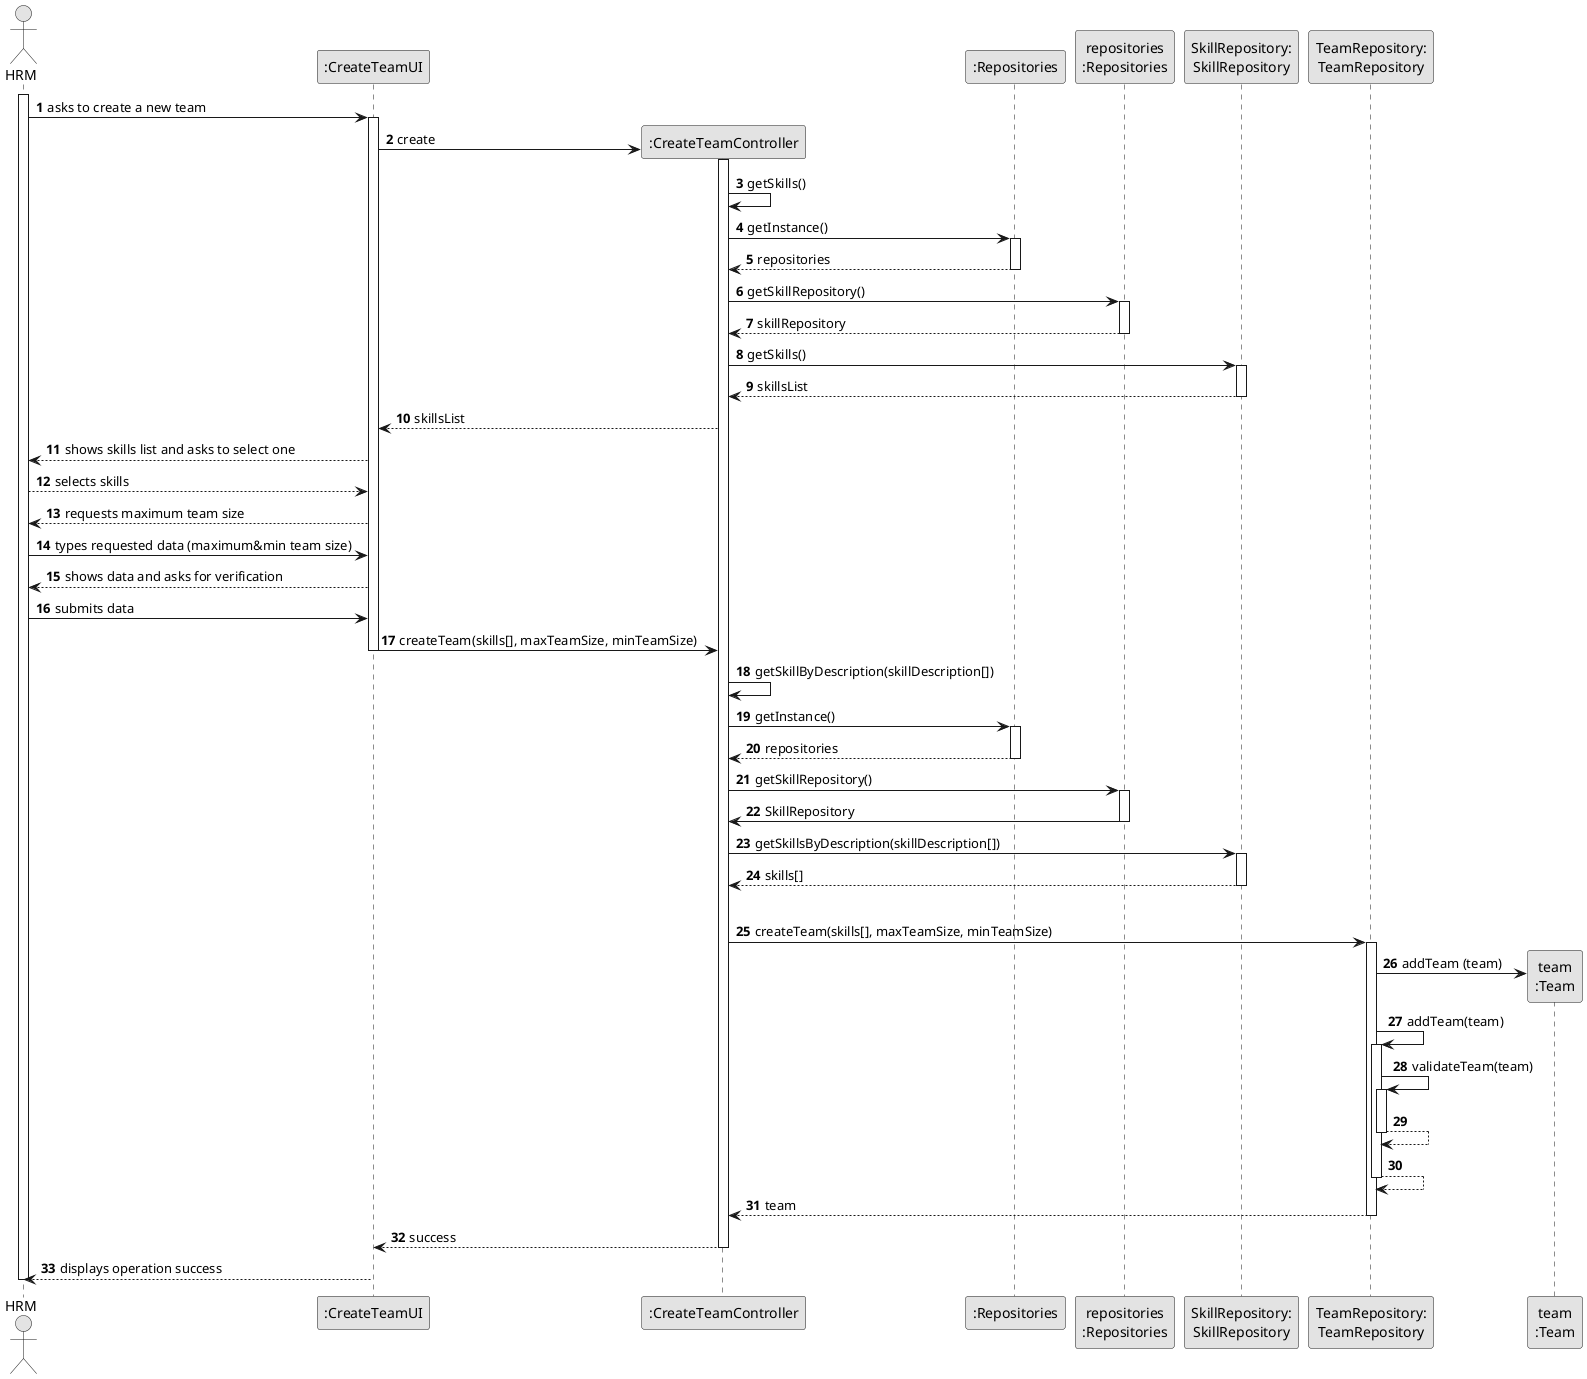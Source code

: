 @startuml
skinparam monochrome true
skinparam packageStyle rectangle
skinparam shadowing false

autonumber

'hide footbox
actor "HRM" as ADM
participant ":CreateTeamUI" as UI
participant ":CreateTeamController" as CTRL
participant ":Repositories" as RepositorySingleton
participant "repositories\n:Repositories" as PLAT
participant "SkillRepository:\nSkillRepository" as SkillRepository
participant "TeamRepository:\nTeamRepository" as TeamRepository
participant "team\n:Team" as Team

activate ADM

    ADM -> UI : asks to create a new team
    activate UI

                UI -> CTRL** : create

                activate CTRL

                    CTRL -> CTRL : getSkills()

                    CTRL -> RepositorySingleton : getInstance()
                    activate RepositorySingleton

                        RepositorySingleton --> CTRL: repositories
                    deactivate RepositorySingleton

                    CTRL -> PLAT : getSkillRepository()
                    activate PLAT

                        PLAT --> CTRL: skillRepository
                    deactivate PLAT

                    CTRL -> SkillRepository : getSkills()
                    activate SkillRepository

                        SkillRepository --> CTRL : skillsList
                    deactivate SkillRepository

                    CTRL --> UI : skillsList

                UI --> ADM : shows skills list and asks to select one

        ADM --> UI : selects skills

        UI --> ADM : requests maximum team size

    ADM -> UI : types requested data (maximum&min team size)

        UI --> ADM : shows data and asks for verification

    ADM -> UI : submits data

        UI -> CTRL : createTeam(skills[], maxTeamSize, minTeamSize)
        deactivate UI

            CTRL -> CTRL : getSkillByDescription(skillDescription[])

                CTRL -> RepositorySingleton : getInstance()
                activate RepositorySingleton

                    RepositorySingleton --> CTRL: repositories
                deactivate RepositorySingleton

                CTRL -> PLAT : getSkillRepository()
                activate PLAT

                    PLAT -> CTRL : SkillRepository
                deactivate PLAT

                CTRL -> SkillRepository : getSkillsByDescription(skillDescription[])
                activate SkillRepository

                    SkillRepository --> CTRL : skills[]
                deactivate SkillRepository



            |||
                CTRL -> TeamRepository: createTeam(skills[], maxTeamSize, minTeamSize)
                activate TeamRepository

                TeamRepository -> Team**: addTeam (team)

                    TeamRepository -> TeamRepository: addTeam(team)
                    activate TeamRepository
                        TeamRepository -> TeamRepository: validateTeam(team)
                        activate TeamRepository
                            TeamRepository --> TeamRepository
                            deactivate TeamRepository

                    TeamRepository --> TeamRepository
                deactivate TeamRepository

            TeamRepository --> CTRL: team
            deactivate TeamRepository

            CTRL --> UI : success
            deactivate CTRL
            UI --> ADM: displays operation success
    deactivate UI

deactivate ADM

@enduml